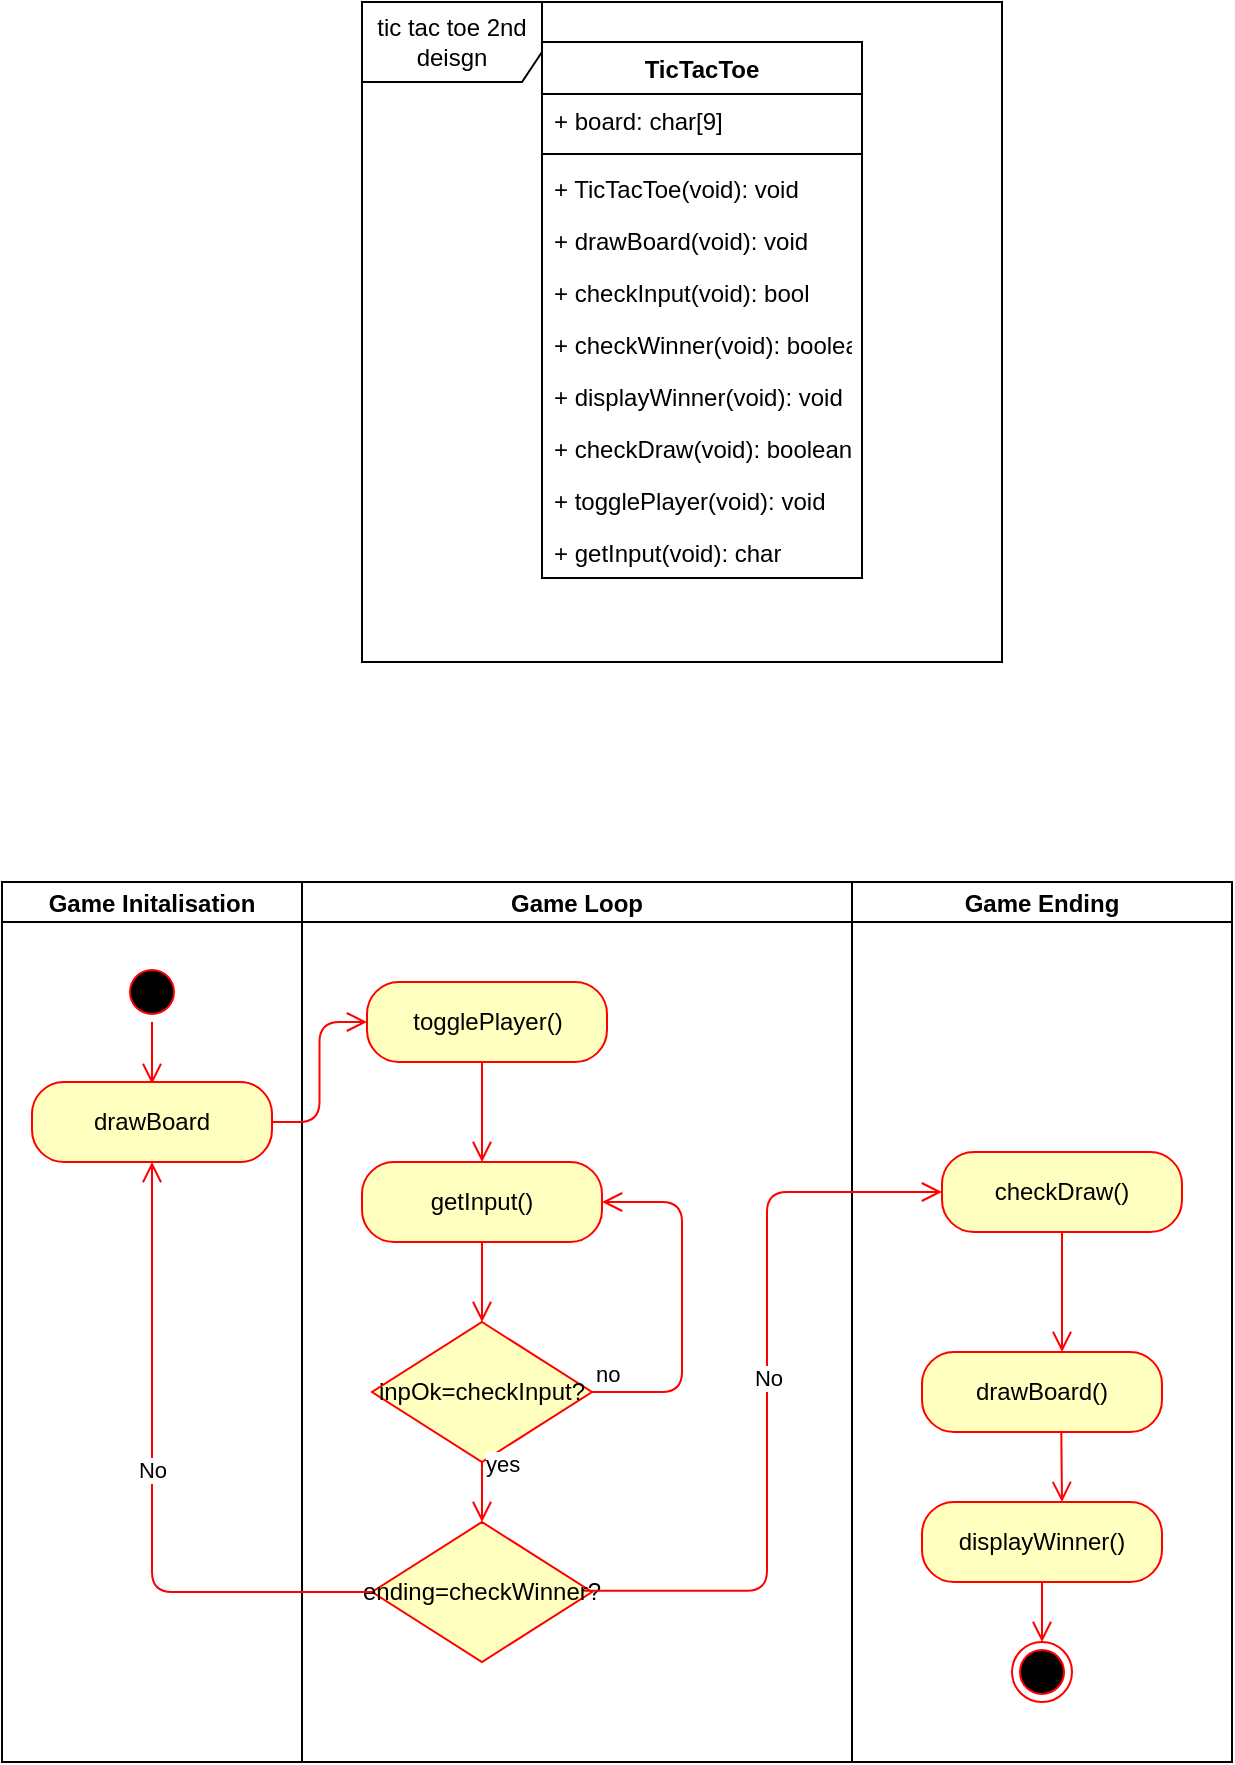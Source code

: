 <mxfile version="13.3.5" type="device"><diagram id="Ls4I8BHgfj8VMyySzDSH" name="Page-1"><mxGraphModel dx="460" dy="1913" grid="1" gridSize="10" guides="1" tooltips="1" connect="1" arrows="1" fold="1" page="1" pageScale="1" pageWidth="850" pageHeight="1100" math="0" shadow="0"><root><mxCell id="0"/><mxCell id="1" parent="0"/><mxCell id="hcyJSEdOjgAa02XREAtt-76" value="tic tac toe 2nd deisgn" style="shape=umlFrame;whiteSpace=wrap;html=1;width=90;height=40;" parent="1" vertex="1"><mxGeometry x="1020" y="-220" width="320" height="330" as="geometry"/></mxCell><mxCell id="hcyJSEdOjgAa02XREAtt-81" value="Game Initalisation" style="swimlane;startSize=20;fontColor=#000000;" parent="1" vertex="1"><mxGeometry x="840" y="220" width="150" height="440" as="geometry"/></mxCell><mxCell id="hcyJSEdOjgAa02XREAtt-87" value="" style="ellipse;html=1;shape=startState;fillColor=#000000;strokeColor=#ff0000;fontColor=#000000;" parent="hcyJSEdOjgAa02XREAtt-81" vertex="1"><mxGeometry x="60" y="40" width="30" height="30" as="geometry"/></mxCell><mxCell id="hcyJSEdOjgAa02XREAtt-88" value="" style="edgeStyle=orthogonalEdgeStyle;html=1;verticalAlign=bottom;endArrow=open;endSize=8;strokeColor=#ff0000;fontColor=#000000;" parent="hcyJSEdOjgAa02XREAtt-81" source="hcyJSEdOjgAa02XREAtt-87" edge="1"><mxGeometry relative="1" as="geometry"><mxPoint x="75" y="101" as="targetPoint"/></mxGeometry></mxCell><mxCell id="hcyJSEdOjgAa02XREAtt-89" value="drawBoard" style="rounded=1;whiteSpace=wrap;html=1;arcSize=40;fontColor=#000000;fillColor=#ffffc0;strokeColor=#ff0000;" parent="hcyJSEdOjgAa02XREAtt-81" vertex="1"><mxGeometry x="15" y="100" width="120" height="40" as="geometry"/></mxCell><mxCell id="hcyJSEdOjgAa02XREAtt-82" value="Game Loop" style="swimlane;startSize=20;fontColor=#000000;" parent="1" vertex="1"><mxGeometry x="990" y="220" width="275" height="440" as="geometry"/></mxCell><mxCell id="hcyJSEdOjgAa02XREAtt-91" value="togglePlayer()" style="rounded=1;whiteSpace=wrap;html=1;arcSize=40;fontColor=#000000;fillColor=#ffffc0;strokeColor=#ff0000;" parent="hcyJSEdOjgAa02XREAtt-82" vertex="1"><mxGeometry x="32.5" y="50" width="120" height="40" as="geometry"/></mxCell><mxCell id="hcyJSEdOjgAa02XREAtt-93" value="getInput()" style="rounded=1;whiteSpace=wrap;html=1;arcSize=40;fontColor=#000000;fillColor=#ffffc0;strokeColor=#ff0000;" parent="hcyJSEdOjgAa02XREAtt-82" vertex="1"><mxGeometry x="30" y="140" width="120" height="40" as="geometry"/></mxCell><mxCell id="hcyJSEdOjgAa02XREAtt-94" value="" style="edgeStyle=orthogonalEdgeStyle;html=1;verticalAlign=bottom;endArrow=open;endSize=8;strokeColor=#ff0000;fontColor=#000000;" parent="hcyJSEdOjgAa02XREAtt-82" source="hcyJSEdOjgAa02XREAtt-93" target="hcyJSEdOjgAa02XREAtt-97" edge="1"><mxGeometry relative="1" as="geometry"><mxPoint x="90" y="240" as="targetPoint"/></mxGeometry></mxCell><mxCell id="hcyJSEdOjgAa02XREAtt-97" value="inpOk=checkInput?" style="rhombus;whiteSpace=wrap;html=1;fillColor=#ffffc0;strokeColor=#ff0000;fontColor=#000000;" parent="hcyJSEdOjgAa02XREAtt-82" vertex="1"><mxGeometry x="35" y="220" width="110" height="70" as="geometry"/></mxCell><mxCell id="hcyJSEdOjgAa02XREAtt-98" value="no" style="edgeStyle=orthogonalEdgeStyle;html=1;align=left;verticalAlign=bottom;endArrow=open;endSize=8;strokeColor=#ff0000;fontColor=#000000;entryX=1;entryY=0.5;entryDx=0;entryDy=0;" parent="hcyJSEdOjgAa02XREAtt-82" source="hcyJSEdOjgAa02XREAtt-97" target="hcyJSEdOjgAa02XREAtt-93" edge="1"><mxGeometry x="-1" relative="1" as="geometry"><mxPoint x="160" y="160" as="targetPoint"/><Array as="points"><mxPoint x="190" y="255"/><mxPoint x="190" y="160"/></Array></mxGeometry></mxCell><mxCell id="hcyJSEdOjgAa02XREAtt-101" value="" style="edgeStyle=orthogonalEdgeStyle;html=1;verticalAlign=bottom;endArrow=open;endSize=8;strokeColor=#ff0000;fontColor=#000000;entryX=0.5;entryY=0;entryDx=0;entryDy=0;" parent="hcyJSEdOjgAa02XREAtt-82" source="hcyJSEdOjgAa02XREAtt-91" target="hcyJSEdOjgAa02XREAtt-93" edge="1"><mxGeometry relative="1" as="geometry"><mxPoint x="85" y="250" as="targetPoint"/><mxPoint x="100" y="190" as="sourcePoint"/><Array as="points"><mxPoint x="90" y="110"/><mxPoint x="90" y="110"/></Array></mxGeometry></mxCell><mxCell id="hcyJSEdOjgAa02XREAtt-104" value="ending=checkWinner?" style="rhombus;whiteSpace=wrap;html=1;fillColor=#ffffc0;strokeColor=#ff0000;fontColor=#000000;" parent="hcyJSEdOjgAa02XREAtt-82" vertex="1"><mxGeometry x="35" y="320" width="110" height="70" as="geometry"/></mxCell><mxCell id="hcyJSEdOjgAa02XREAtt-108" value="yes" style="edgeStyle=orthogonalEdgeStyle;html=1;align=left;verticalAlign=bottom;endArrow=open;endSize=8;strokeColor=#ff0000;fontColor=#000000;entryX=0.5;entryY=0;entryDx=0;entryDy=0;exitX=0.5;exitY=1;exitDx=0;exitDy=0;" parent="hcyJSEdOjgAa02XREAtt-82" source="hcyJSEdOjgAa02XREAtt-97" target="hcyJSEdOjgAa02XREAtt-104" edge="1"><mxGeometry x="-0.333" relative="1" as="geometry"><mxPoint x="160.0" y="170" as="targetPoint"/><mxPoint x="154.946" y="265.034" as="sourcePoint"/><Array as="points"><mxPoint x="90" y="300"/><mxPoint x="90" y="300"/></Array><mxPoint as="offset"/></mxGeometry></mxCell><mxCell id="hcyJSEdOjgAa02XREAtt-83" value="Game Ending" style="swimlane;startSize=20;fontColor=#000000;" parent="1" vertex="1"><mxGeometry x="1265" y="220" width="190" height="440" as="geometry"/></mxCell><mxCell id="hcyJSEdOjgAa02XREAtt-110" value="drawBoard()" style="rounded=1;whiteSpace=wrap;html=1;arcSize=40;fontColor=#000000;fillColor=#ffffc0;strokeColor=#ff0000;" parent="hcyJSEdOjgAa02XREAtt-83" vertex="1"><mxGeometry x="35" y="235" width="120" height="40" as="geometry"/></mxCell><mxCell id="hcyJSEdOjgAa02XREAtt-111" value="checkDraw()" style="rounded=1;whiteSpace=wrap;html=1;arcSize=40;fontColor=#000000;fillColor=#ffffc0;strokeColor=#ff0000;" parent="hcyJSEdOjgAa02XREAtt-83" vertex="1"><mxGeometry x="45" y="135" width="120" height="40" as="geometry"/></mxCell><mxCell id="hcyJSEdOjgAa02XREAtt-112" value="" style="edgeStyle=orthogonalEdgeStyle;html=1;verticalAlign=bottom;endArrow=open;endSize=8;strokeColor=#ff0000;fontColor=#000000;" parent="hcyJSEdOjgAa02XREAtt-83" source="hcyJSEdOjgAa02XREAtt-111" edge="1"><mxGeometry relative="1" as="geometry"><mxPoint x="105" y="235" as="targetPoint"/></mxGeometry></mxCell><mxCell id="hcyJSEdOjgAa02XREAtt-114" value="displayWinner()" style="rounded=1;whiteSpace=wrap;html=1;arcSize=40;fontColor=#000000;fillColor=#ffffc0;strokeColor=#ff0000;" parent="hcyJSEdOjgAa02XREAtt-83" vertex="1"><mxGeometry x="35" y="310" width="120" height="40" as="geometry"/></mxCell><mxCell id="hcyJSEdOjgAa02XREAtt-118" value="" style="edgeStyle=orthogonalEdgeStyle;html=1;verticalAlign=bottom;endArrow=open;endSize=8;strokeColor=#ff0000;fontColor=#000000;" parent="hcyJSEdOjgAa02XREAtt-83" edge="1"><mxGeometry relative="1" as="geometry"><mxPoint x="105" y="310" as="targetPoint"/><mxPoint x="104.66" y="275" as="sourcePoint"/><Array as="points"><mxPoint x="105" y="280"/><mxPoint x="105" y="280"/></Array></mxGeometry></mxCell><mxCell id="kEDAimgu_k1-patObsHB-1" value="" style="ellipse;html=1;shape=endState;fillColor=#000000;strokeColor=#ff0000;" parent="hcyJSEdOjgAa02XREAtt-83" vertex="1"><mxGeometry x="80" y="380" width="30" height="30" as="geometry"/></mxCell><mxCell id="kEDAimgu_k1-patObsHB-2" value="" style="edgeStyle=orthogonalEdgeStyle;html=1;verticalAlign=bottom;endArrow=open;endSize=8;strokeColor=#ff0000;fontColor=#000000;exitX=0.5;exitY=1;exitDx=0;exitDy=0;entryX=0.5;entryY=0;entryDx=0;entryDy=0;" parent="hcyJSEdOjgAa02XREAtt-83" source="hcyJSEdOjgAa02XREAtt-114" target="kEDAimgu_k1-patObsHB-1" edge="1"><mxGeometry relative="1" as="geometry"><mxPoint x="115" y="320" as="targetPoint"/><mxPoint x="114.66" y="285" as="sourcePoint"/><Array as="points"><mxPoint x="95" y="360"/><mxPoint x="95" y="360"/></Array></mxGeometry></mxCell><mxCell id="hcyJSEdOjgAa02XREAtt-90" value="" style="edgeStyle=orthogonalEdgeStyle;html=1;verticalAlign=bottom;endArrow=open;endSize=8;strokeColor=#ff0000;fontColor=#000000;entryX=0;entryY=0.5;entryDx=0;entryDy=0;" parent="1" source="hcyJSEdOjgAa02XREAtt-89" target="hcyJSEdOjgAa02XREAtt-91" edge="1"><mxGeometry relative="1" as="geometry"><mxPoint x="1100" y="290" as="targetPoint"/></mxGeometry></mxCell><mxCell id="hcyJSEdOjgAa02XREAtt-115" value="No" style="edgeStyle=orthogonalEdgeStyle;html=1;verticalAlign=bottom;endArrow=open;endSize=8;strokeColor=#ff0000;fontColor=#000000;entryX=0.5;entryY=1;entryDx=0;entryDy=0;exitX=0;exitY=0.5;exitDx=0;exitDy=0;" parent="1" source="hcyJSEdOjgAa02XREAtt-104" target="hcyJSEdOjgAa02XREAtt-89" edge="1"><mxGeometry relative="1" as="geometry"><mxPoint x="1032.5" y="300" as="targetPoint"/><mxPoint x="985.0" y="350" as="sourcePoint"/></mxGeometry></mxCell><mxCell id="hcyJSEdOjgAa02XREAtt-116" value="No" style="edgeStyle=orthogonalEdgeStyle;html=1;verticalAlign=bottom;endArrow=open;endSize=8;strokeColor=#ff0000;fontColor=#000000;exitX=0.964;exitY=0.491;exitDx=0;exitDy=0;exitPerimeter=0;entryX=0;entryY=0.5;entryDx=0;entryDy=0;" parent="1" source="hcyJSEdOjgAa02XREAtt-104" target="hcyJSEdOjgAa02XREAtt-111" edge="1"><mxGeometry relative="1" as="geometry"><mxPoint x="1300" y="370" as="targetPoint"/><mxPoint x="1035.0" y="585" as="sourcePoint"/></mxGeometry></mxCell><mxCell id="hcyJSEdOjgAa02XREAtt-64" value="TicTacToe" style="swimlane;fontStyle=1;align=center;verticalAlign=top;childLayout=stackLayout;horizontal=1;startSize=26;horizontalStack=0;resizeParent=1;resizeParentMax=0;resizeLast=0;collapsible=1;marginBottom=0;" parent="1" vertex="1"><mxGeometry x="1110" y="-200" width="160" height="268" as="geometry"/></mxCell><mxCell id="hcyJSEdOjgAa02XREAtt-66" value="+ board: char[9]" style="text;strokeColor=none;fillColor=none;align=left;verticalAlign=top;spacingLeft=4;spacingRight=4;overflow=hidden;rotatable=0;points=[[0,0.5],[1,0.5]];portConstraint=eastwest;" parent="hcyJSEdOjgAa02XREAtt-64" vertex="1"><mxGeometry y="26" width="160" height="26" as="geometry"/></mxCell><mxCell id="hcyJSEdOjgAa02XREAtt-67" value="" style="line;strokeWidth=1;fillColor=none;align=left;verticalAlign=middle;spacingTop=-1;spacingLeft=3;spacingRight=3;rotatable=0;labelPosition=right;points=[];portConstraint=eastwest;" parent="hcyJSEdOjgAa02XREAtt-64" vertex="1"><mxGeometry y="52" width="160" height="8" as="geometry"/></mxCell><mxCell id="ji8Xz5wThi-z_zF1duE2-2" value="+ TicTacToe(void): void" style="text;strokeColor=none;fillColor=none;align=left;verticalAlign=top;spacingLeft=4;spacingRight=4;overflow=hidden;rotatable=0;points=[[0,0.5],[1,0.5]];portConstraint=eastwest;" vertex="1" parent="hcyJSEdOjgAa02XREAtt-64"><mxGeometry y="60" width="160" height="26" as="geometry"/></mxCell><mxCell id="hcyJSEdOjgAa02XREAtt-68" value="+ drawBoard(void): void" style="text;strokeColor=none;fillColor=none;align=left;verticalAlign=top;spacingLeft=4;spacingRight=4;overflow=hidden;rotatable=0;points=[[0,0.5],[1,0.5]];portConstraint=eastwest;" parent="hcyJSEdOjgAa02XREAtt-64" vertex="1"><mxGeometry y="86" width="160" height="26" as="geometry"/></mxCell><mxCell id="hcyJSEdOjgAa02XREAtt-69" value="+ checkInput(void): bool" style="text;strokeColor=none;fillColor=none;align=left;verticalAlign=top;spacingLeft=4;spacingRight=4;overflow=hidden;rotatable=0;points=[[0,0.5],[1,0.5]];portConstraint=eastwest;" parent="hcyJSEdOjgAa02XREAtt-64" vertex="1"><mxGeometry y="112" width="160" height="26" as="geometry"/></mxCell><mxCell id="hcyJSEdOjgAa02XREAtt-70" value="+ checkWinner(void): boolean" style="text;strokeColor=none;fillColor=none;align=left;verticalAlign=top;spacingLeft=4;spacingRight=4;overflow=hidden;rotatable=0;points=[[0,0.5],[1,0.5]];portConstraint=eastwest;" parent="hcyJSEdOjgAa02XREAtt-64" vertex="1"><mxGeometry y="138" width="160" height="26" as="geometry"/></mxCell><mxCell id="hcyJSEdOjgAa02XREAtt-71" value="+ displayWinner(void): void" style="text;strokeColor=none;fillColor=none;align=left;verticalAlign=top;spacingLeft=4;spacingRight=4;overflow=hidden;rotatable=0;points=[[0,0.5],[1,0.5]];portConstraint=eastwest;" parent="hcyJSEdOjgAa02XREAtt-64" vertex="1"><mxGeometry y="164" width="160" height="26" as="geometry"/></mxCell><mxCell id="hcyJSEdOjgAa02XREAtt-72" value="+ checkDraw(void): boolean" style="text;strokeColor=none;fillColor=none;align=left;verticalAlign=top;spacingLeft=4;spacingRight=4;overflow=hidden;rotatable=0;points=[[0,0.5],[1,0.5]];portConstraint=eastwest;" parent="hcyJSEdOjgAa02XREAtt-64" vertex="1"><mxGeometry y="190" width="160" height="26" as="geometry"/></mxCell><mxCell id="hcyJSEdOjgAa02XREAtt-73" value="+ togglePlayer(void): void" style="text;strokeColor=none;fillColor=none;align=left;verticalAlign=top;spacingLeft=4;spacingRight=4;overflow=hidden;rotatable=0;points=[[0,0.5],[1,0.5]];portConstraint=eastwest;" parent="hcyJSEdOjgAa02XREAtt-64" vertex="1"><mxGeometry y="216" width="160" height="26" as="geometry"/></mxCell><mxCell id="hcyJSEdOjgAa02XREAtt-74" value="+ getInput(void): char" style="text;strokeColor=none;fillColor=none;align=left;verticalAlign=top;spacingLeft=4;spacingRight=4;overflow=hidden;rotatable=0;points=[[0,0.5],[1,0.5]];portConstraint=eastwest;" parent="hcyJSEdOjgAa02XREAtt-64" vertex="1"><mxGeometry y="242" width="160" height="26" as="geometry"/></mxCell></root></mxGraphModel></diagram></mxfile>